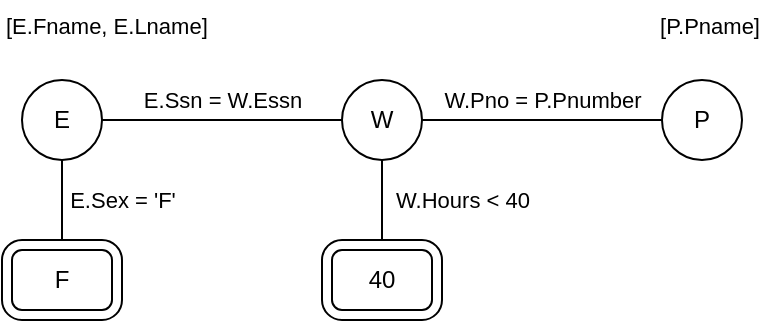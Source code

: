<mxfile version="26.1.3">
  <diagram name="Page-1" id="jWyzsVF7seCyt7e9DeSR">
    <mxGraphModel dx="611" dy="546" grid="1" gridSize="10" guides="1" tooltips="1" connect="1" arrows="1" fold="1" page="1" pageScale="1" pageWidth="850" pageHeight="1100" math="0" shadow="0">
      <root>
        <mxCell id="0" />
        <mxCell id="1" parent="0" />
        <mxCell id="rXOE4ZA5UKZVPc1U3NuU-8" value="F" style="verticalLabelPosition=middle;verticalAlign=middle;html=1;shape=mxgraph.basic.rounded_frame;dx=5;whiteSpace=wrap;strokeWidth=1;perimeterSpacing=0;spacing=0;fontSize=12;labelBackgroundColor=none;labelPosition=center;align=center;fillColor=default;noLabel=0;" vertex="1" parent="1">
          <mxGeometry x="110" y="440" width="60" height="40" as="geometry" />
        </mxCell>
        <mxCell id="rXOE4ZA5UKZVPc1U3NuU-5" style="edgeStyle=orthogonalEdgeStyle;rounded=0;orthogonalLoop=1;jettySize=auto;html=1;exitX=1;exitY=0.5;exitDx=0;exitDy=0;entryX=0;entryY=0.5;entryDx=0;entryDy=0;endArrow=none;startFill=0;" edge="1" parent="1" source="rXOE4ZA5UKZVPc1U3NuU-2" target="rXOE4ZA5UKZVPc1U3NuU-3">
          <mxGeometry relative="1" as="geometry" />
        </mxCell>
        <mxCell id="rXOE4ZA5UKZVPc1U3NuU-18" value="E.Ssn = W.Essn" style="edgeLabel;html=1;align=center;verticalAlign=middle;resizable=0;points=[];" vertex="1" connectable="0" parent="rXOE4ZA5UKZVPc1U3NuU-5">
          <mxGeometry relative="1" as="geometry">
            <mxPoint y="-10" as="offset" />
          </mxGeometry>
        </mxCell>
        <mxCell id="rXOE4ZA5UKZVPc1U3NuU-2" value="E" style="ellipse;whiteSpace=wrap;html=1;aspect=fixed;" vertex="1" parent="1">
          <mxGeometry x="120" y="360" width="40" height="40" as="geometry" />
        </mxCell>
        <mxCell id="rXOE4ZA5UKZVPc1U3NuU-6" style="edgeStyle=orthogonalEdgeStyle;rounded=0;orthogonalLoop=1;jettySize=auto;html=1;exitX=1;exitY=0.5;exitDx=0;exitDy=0;entryX=0;entryY=0.5;entryDx=0;entryDy=0;endArrow=none;startFill=0;" edge="1" parent="1" source="rXOE4ZA5UKZVPc1U3NuU-3" target="rXOE4ZA5UKZVPc1U3NuU-4">
          <mxGeometry relative="1" as="geometry" />
        </mxCell>
        <mxCell id="rXOE4ZA5UKZVPc1U3NuU-19" value="W.Pno = P.Pnumber" style="edgeLabel;html=1;align=center;verticalAlign=middle;resizable=0;points=[];" vertex="1" connectable="0" parent="rXOE4ZA5UKZVPc1U3NuU-6">
          <mxGeometry relative="1" as="geometry">
            <mxPoint y="-10" as="offset" />
          </mxGeometry>
        </mxCell>
        <mxCell id="rXOE4ZA5UKZVPc1U3NuU-3" value="W" style="ellipse;whiteSpace=wrap;html=1;aspect=fixed;" vertex="1" parent="1">
          <mxGeometry x="280" y="360" width="40" height="40" as="geometry" />
        </mxCell>
        <mxCell id="rXOE4ZA5UKZVPc1U3NuU-4" value="P" style="ellipse;whiteSpace=wrap;html=1;aspect=fixed;" vertex="1" parent="1">
          <mxGeometry x="440" y="360" width="40" height="40" as="geometry" />
        </mxCell>
        <mxCell id="rXOE4ZA5UKZVPc1U3NuU-14" style="edgeStyle=orthogonalEdgeStyle;rounded=0;orthogonalLoop=1;jettySize=auto;html=1;exitX=0.5;exitY=1;exitDx=0;exitDy=0;entryX=0.5;entryY=0;entryDx=0;entryDy=0;entryPerimeter=0;endArrow=none;startFill=0;" edge="1" parent="1" source="rXOE4ZA5UKZVPc1U3NuU-2" target="rXOE4ZA5UKZVPc1U3NuU-8">
          <mxGeometry relative="1" as="geometry" />
        </mxCell>
        <mxCell id="rXOE4ZA5UKZVPc1U3NuU-20" value="E.Sex = &#39;F&#39;" style="edgeLabel;html=1;align=center;verticalAlign=middle;resizable=0;points=[];" vertex="1" connectable="0" parent="rXOE4ZA5UKZVPc1U3NuU-14">
          <mxGeometry relative="1" as="geometry">
            <mxPoint x="30" as="offset" />
          </mxGeometry>
        </mxCell>
        <mxCell id="rXOE4ZA5UKZVPc1U3NuU-15" value="40" style="verticalLabelPosition=middle;verticalAlign=middle;html=1;shape=mxgraph.basic.rounded_frame;dx=5;whiteSpace=wrap;strokeWidth=1;perimeterSpacing=0;spacing=0;fontSize=12;labelBackgroundColor=none;labelPosition=center;align=center;fillColor=default;noLabel=0;" vertex="1" parent="1">
          <mxGeometry x="270" y="440" width="60" height="40" as="geometry" />
        </mxCell>
        <mxCell id="rXOE4ZA5UKZVPc1U3NuU-16" style="edgeStyle=orthogonalEdgeStyle;rounded=0;orthogonalLoop=1;jettySize=auto;html=1;exitX=0.5;exitY=1;exitDx=0;exitDy=0;entryX=0.5;entryY=0;entryDx=0;entryDy=0;entryPerimeter=0;endArrow=none;startFill=0;" edge="1" parent="1" source="rXOE4ZA5UKZVPc1U3NuU-3" target="rXOE4ZA5UKZVPc1U3NuU-15">
          <mxGeometry relative="1" as="geometry" />
        </mxCell>
        <mxCell id="rXOE4ZA5UKZVPc1U3NuU-21" value="W.Hours &amp;lt; 40" style="edgeLabel;html=1;align=center;verticalAlign=middle;resizable=0;points=[];" vertex="1" connectable="0" parent="rXOE4ZA5UKZVPc1U3NuU-16">
          <mxGeometry relative="1" as="geometry">
            <mxPoint x="40" as="offset" />
          </mxGeometry>
        </mxCell>
        <mxCell id="rXOE4ZA5UKZVPc1U3NuU-22" value="[E.Fname, E.Lname]" style="text;html=1;align=left;verticalAlign=top;resizable=0;points=[];autosize=1;strokeColor=none;fillColor=none;fontSize=11;" vertex="1" parent="1">
          <mxGeometry x="110" y="320" width="120" height="30" as="geometry" />
        </mxCell>
        <mxCell id="rXOE4ZA5UKZVPc1U3NuU-23" value="[P.Pname]" style="text;html=1;align=right;verticalAlign=top;resizable=0;points=[];autosize=1;strokeColor=none;fillColor=none;fontSize=11;" vertex="1" parent="1">
          <mxGeometry x="420" y="320" width="70" height="30" as="geometry" />
        </mxCell>
      </root>
    </mxGraphModel>
  </diagram>
</mxfile>
